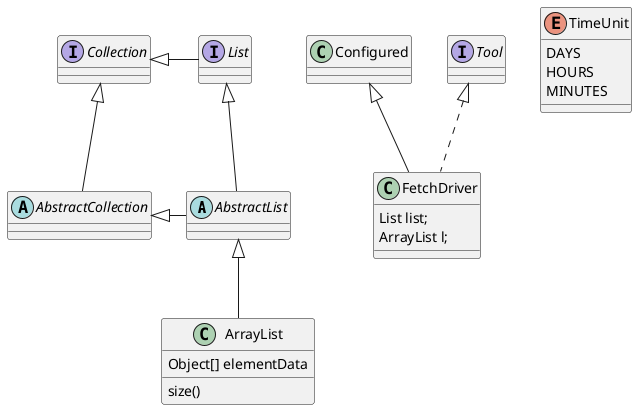 @startuml

abstract class AbstractList
abstract AbstractCollection
interface List
interface Collection

List <|-- AbstractList
Collection <|-- AbstractCollection

Collection <|- List
AbstractCollection <|- AbstractList
AbstractList <|-- ArrayList

class ArrayList {
Object[] elementData
size()
}
class FetchDriver extends Configured implements Tool {
List list;
ArrayList l;
}

enum TimeUnit {
DAYS
HOURS
MINUTES
}

@enduml